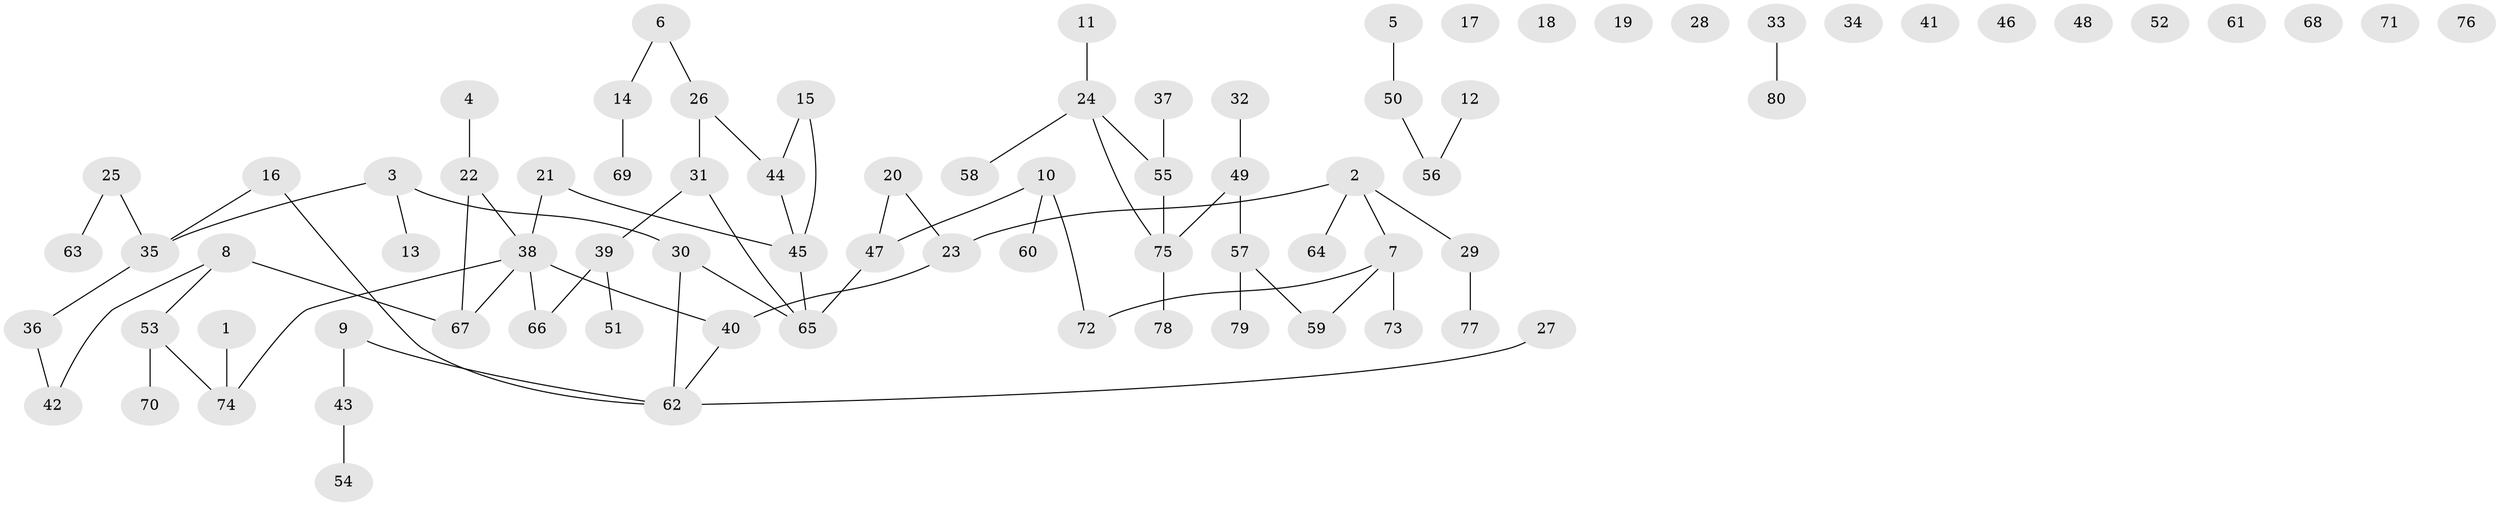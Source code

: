// Generated by graph-tools (version 1.1) at 2025/49/03/09/25 03:49:04]
// undirected, 80 vertices, 75 edges
graph export_dot {
graph [start="1"]
  node [color=gray90,style=filled];
  1;
  2;
  3;
  4;
  5;
  6;
  7;
  8;
  9;
  10;
  11;
  12;
  13;
  14;
  15;
  16;
  17;
  18;
  19;
  20;
  21;
  22;
  23;
  24;
  25;
  26;
  27;
  28;
  29;
  30;
  31;
  32;
  33;
  34;
  35;
  36;
  37;
  38;
  39;
  40;
  41;
  42;
  43;
  44;
  45;
  46;
  47;
  48;
  49;
  50;
  51;
  52;
  53;
  54;
  55;
  56;
  57;
  58;
  59;
  60;
  61;
  62;
  63;
  64;
  65;
  66;
  67;
  68;
  69;
  70;
  71;
  72;
  73;
  74;
  75;
  76;
  77;
  78;
  79;
  80;
  1 -- 74;
  2 -- 7;
  2 -- 23;
  2 -- 29;
  2 -- 64;
  3 -- 13;
  3 -- 30;
  3 -- 35;
  4 -- 22;
  5 -- 50;
  6 -- 14;
  6 -- 26;
  7 -- 59;
  7 -- 72;
  7 -- 73;
  8 -- 42;
  8 -- 53;
  8 -- 67;
  9 -- 43;
  9 -- 62;
  10 -- 47;
  10 -- 60;
  10 -- 72;
  11 -- 24;
  12 -- 56;
  14 -- 69;
  15 -- 44;
  15 -- 45;
  16 -- 35;
  16 -- 62;
  20 -- 23;
  20 -- 47;
  21 -- 38;
  21 -- 45;
  22 -- 38;
  22 -- 67;
  23 -- 40;
  24 -- 55;
  24 -- 58;
  24 -- 75;
  25 -- 35;
  25 -- 63;
  26 -- 31;
  26 -- 44;
  27 -- 62;
  29 -- 77;
  30 -- 62;
  30 -- 65;
  31 -- 39;
  31 -- 65;
  32 -- 49;
  33 -- 80;
  35 -- 36;
  36 -- 42;
  37 -- 55;
  38 -- 40;
  38 -- 66;
  38 -- 67;
  38 -- 74;
  39 -- 51;
  39 -- 66;
  40 -- 62;
  43 -- 54;
  44 -- 45;
  45 -- 65;
  47 -- 65;
  49 -- 57;
  49 -- 75;
  50 -- 56;
  53 -- 70;
  53 -- 74;
  55 -- 75;
  57 -- 59;
  57 -- 79;
  75 -- 78;
}
